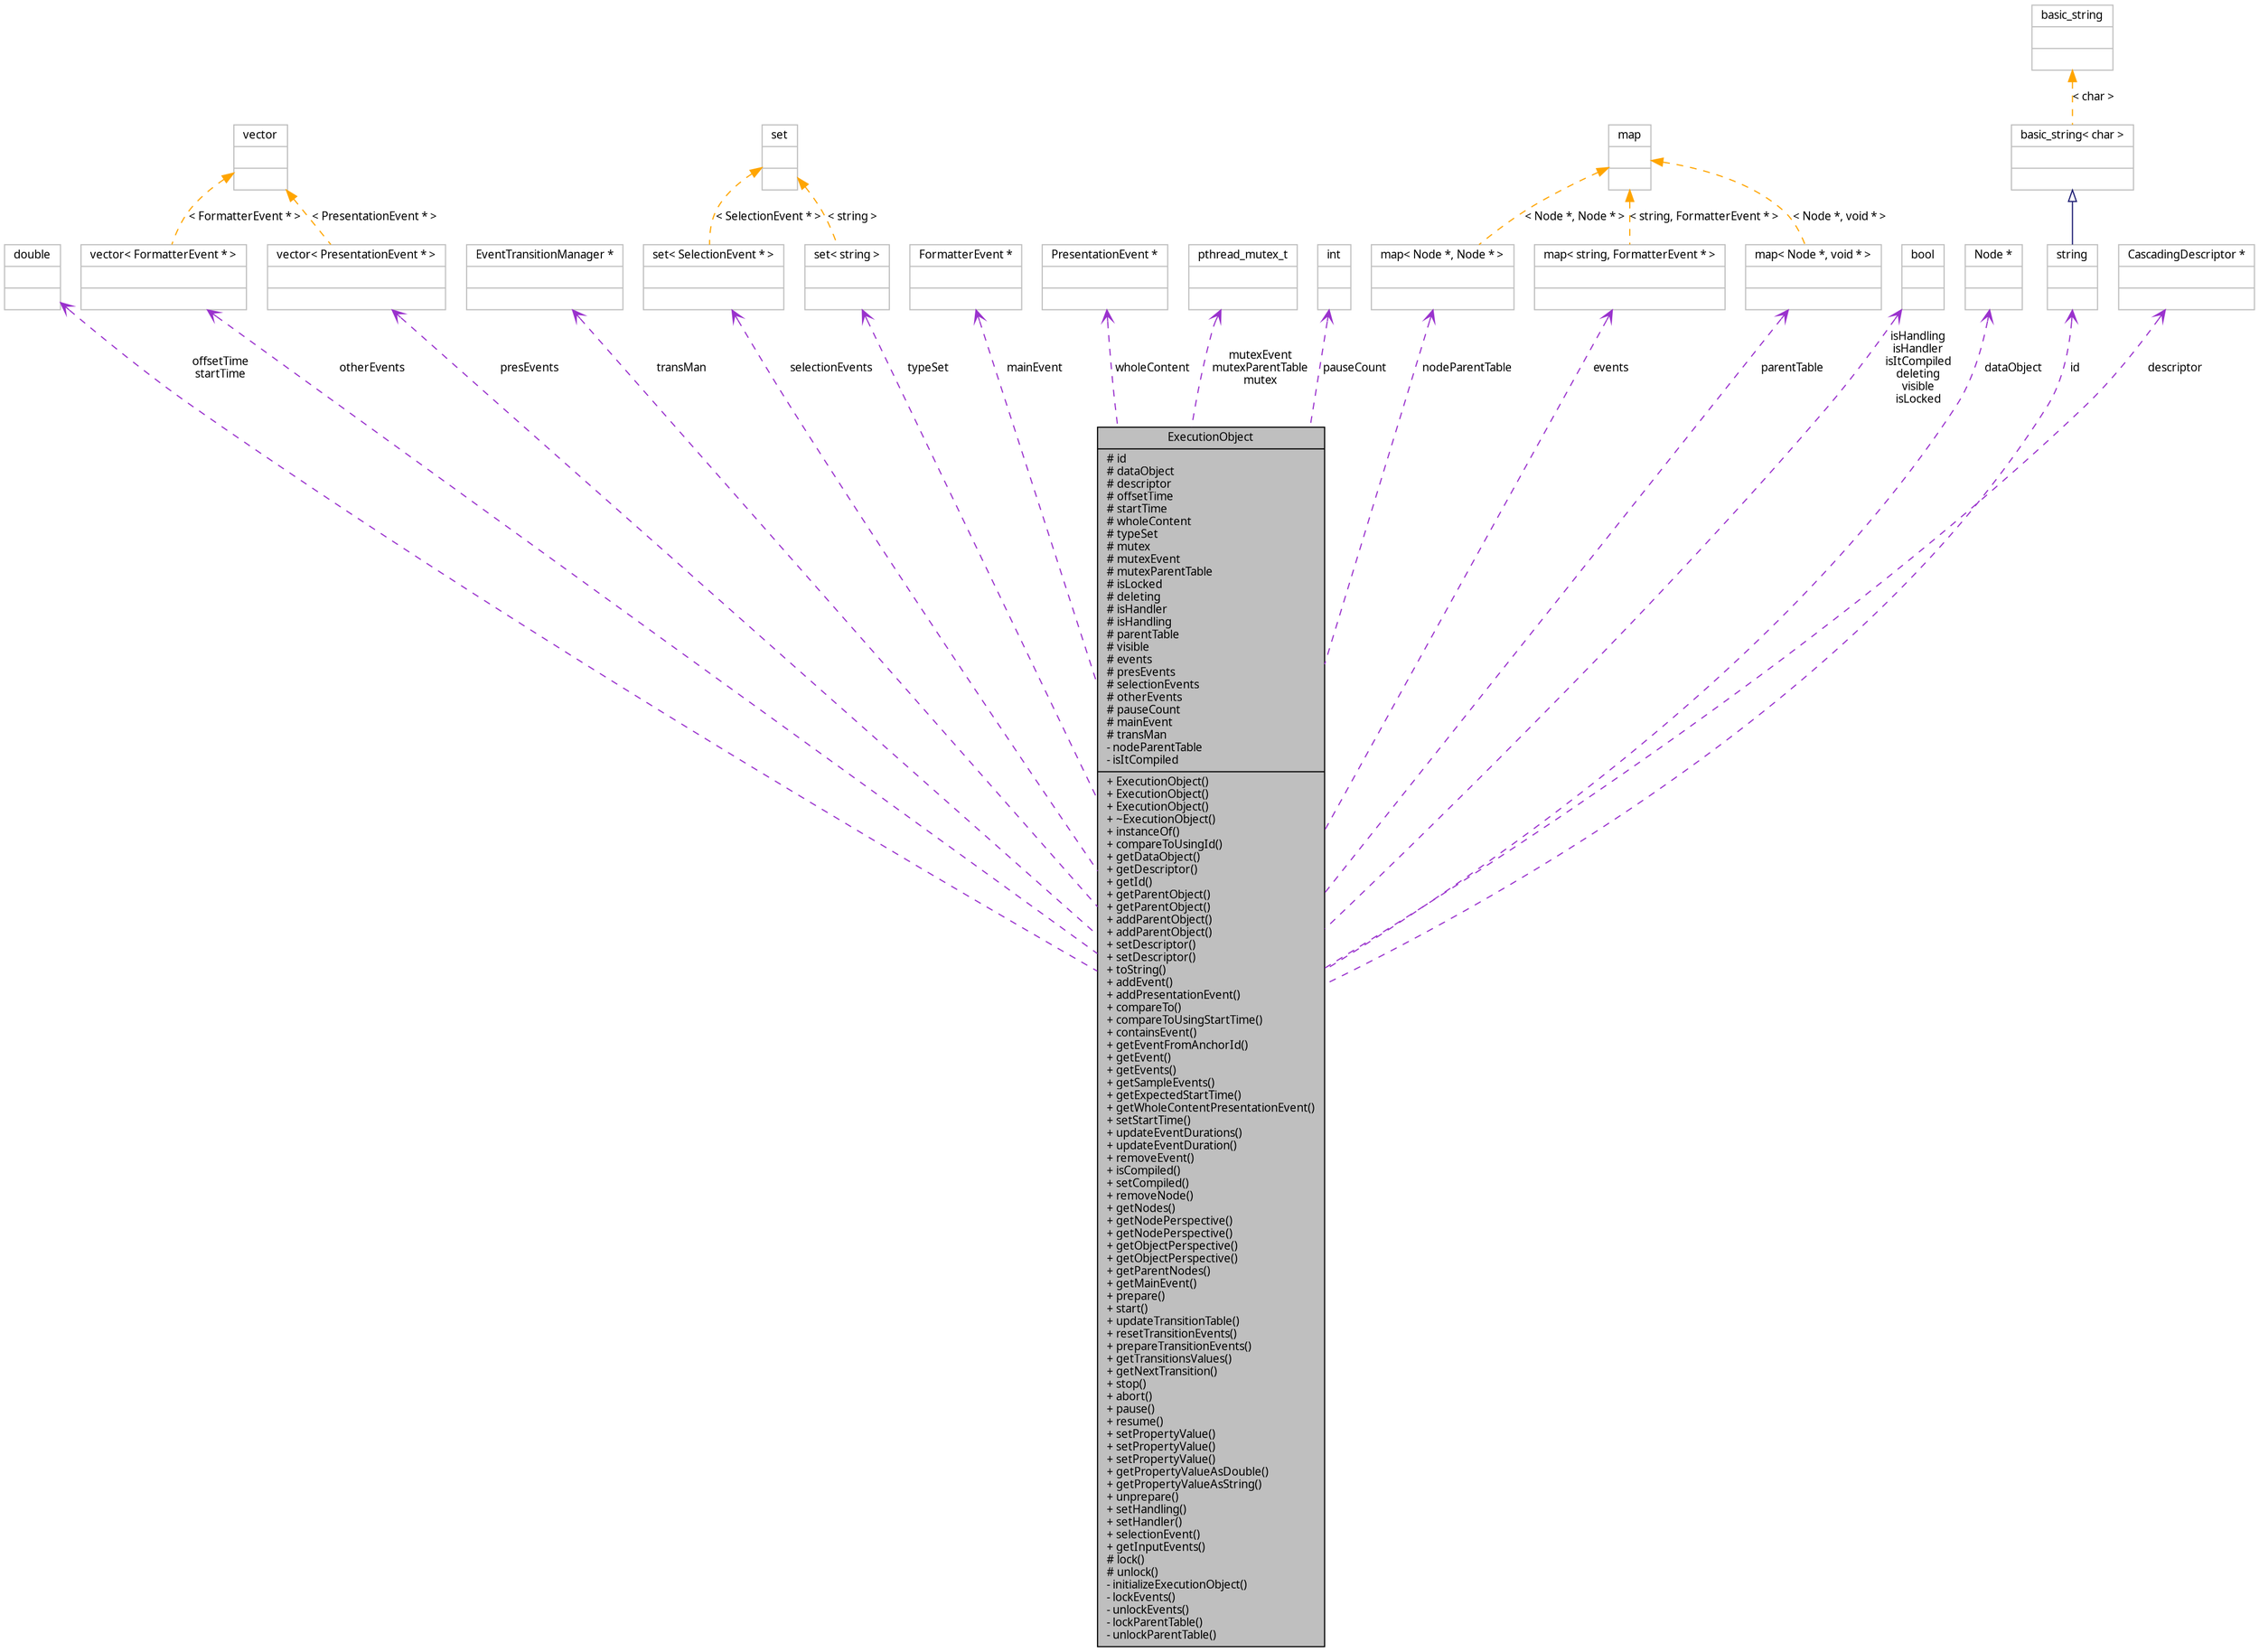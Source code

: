 digraph G
{
  edge [fontname="FreeSans.ttf",fontsize=10,labelfontname="FreeSans.ttf",labelfontsize=10];
  node [fontname="FreeSans.ttf",fontsize=10,shape=record];
  Node1 [label="{ExecutionObject\n|# id\l# dataObject\l# descriptor\l# offsetTime\l# startTime\l# wholeContent\l# typeSet\l# mutex\l# mutexEvent\l# mutexParentTable\l# isLocked\l# deleting\l# isHandler\l# isHandling\l# parentTable\l# visible\l# events\l# presEvents\l# selectionEvents\l# otherEvents\l# pauseCount\l# mainEvent\l# transMan\l- nodeParentTable\l- isItCompiled\l|+ ExecutionObject()\l+ ExecutionObject()\l+ ExecutionObject()\l+ ~ExecutionObject()\l+ instanceOf()\l+ compareToUsingId()\l+ getDataObject()\l+ getDescriptor()\l+ getId()\l+ getParentObject()\l+ getParentObject()\l+ addParentObject()\l+ addParentObject()\l+ setDescriptor()\l+ setDescriptor()\l+ toString()\l+ addEvent()\l+ addPresentationEvent()\l+ compareTo()\l+ compareToUsingStartTime()\l+ containsEvent()\l+ getEventFromAnchorId()\l+ getEvent()\l+ getEvents()\l+ getSampleEvents()\l+ getExpectedStartTime()\l+ getWholeContentPresentationEvent()\l+ setStartTime()\l+ updateEventDurations()\l+ updateEventDuration()\l+ removeEvent()\l+ isCompiled()\l+ setCompiled()\l+ removeNode()\l+ getNodes()\l+ getNodePerspective()\l+ getNodePerspective()\l+ getObjectPerspective()\l+ getObjectPerspective()\l+ getParentNodes()\l+ getMainEvent()\l+ prepare()\l+ start()\l+ updateTransitionTable()\l+ resetTransitionEvents()\l+ prepareTransitionEvents()\l+ getTransitionsValues()\l+ getNextTransition()\l+ stop()\l+ abort()\l+ pause()\l+ resume()\l+ setPropertyValue()\l+ setPropertyValue()\l+ setPropertyValue()\l+ getPropertyValueAsDouble()\l+ getPropertyValueAsString()\l+ unprepare()\l+ setHandling()\l+ setHandler()\l+ selectionEvent()\l+ getInputEvents()\l# lock()\l# unlock()\l- initializeExecutionObject()\l- lockEvents()\l- unlockEvents()\l- lockParentTable()\l- unlockParentTable()\l}",height=0.2,width=0.4,color="black", fillcolor="grey75", style="filled" fontcolor="black"];
  Node2 -> Node1 [dir=back,color="darkorchid3",fontsize=10,style="dashed",label="offsetTime\nstartTime",arrowtail="open",fontname="FreeSans.ttf"];
  Node2 [label="{double\n||}",height=0.2,width=0.4,color="grey75", fillcolor="white", style="filled"];
  Node3 -> Node1 [dir=back,color="darkorchid3",fontsize=10,style="dashed",label="otherEvents",arrowtail="open",fontname="FreeSans.ttf"];
  Node3 [label="{vector\< FormatterEvent * \>\n||}",height=0.2,width=0.4,color="grey75", fillcolor="white", style="filled"];
  Node4 -> Node3 [dir=back,color="orange",fontsize=10,style="dashed",label="\< FormatterEvent * \>",fontname="FreeSans.ttf"];
  Node4 [label="{vector\n||}",height=0.2,width=0.4,color="grey75", fillcolor="white", style="filled",tooltip="STL class."];
  Node5 -> Node1 [dir=back,color="darkorchid3",fontsize=10,style="dashed",label="transMan",arrowtail="open",fontname="FreeSans.ttf"];
  Node5 [label="{EventTransitionManager *\n||}",height=0.2,width=0.4,color="grey75", fillcolor="white", style="filled"];
  Node6 -> Node1 [dir=back,color="darkorchid3",fontsize=10,style="dashed",label="selectionEvents",arrowtail="open",fontname="FreeSans.ttf"];
  Node6 [label="{set\< SelectionEvent * \>\n||}",height=0.2,width=0.4,color="grey75", fillcolor="white", style="filled"];
  Node7 -> Node6 [dir=back,color="orange",fontsize=10,style="dashed",label="\< SelectionEvent * \>",fontname="FreeSans.ttf"];
  Node7 [label="{set\n||}",height=0.2,width=0.4,color="grey75", fillcolor="white", style="filled",tooltip="STL class."];
  Node8 -> Node1 [dir=back,color="darkorchid3",fontsize=10,style="dashed",label="presEvents",arrowtail="open",fontname="FreeSans.ttf"];
  Node8 [label="{vector\< PresentationEvent * \>\n||}",height=0.2,width=0.4,color="grey75", fillcolor="white", style="filled"];
  Node4 -> Node8 [dir=back,color="orange",fontsize=10,style="dashed",label="\< PresentationEvent * \>",fontname="FreeSans.ttf"];
  Node9 -> Node1 [dir=back,color="darkorchid3",fontsize=10,style="dashed",label="typeSet",arrowtail="open",fontname="FreeSans.ttf"];
  Node9 [label="{set\< string \>\n||}",height=0.2,width=0.4,color="grey75", fillcolor="white", style="filled"];
  Node7 -> Node9 [dir=back,color="orange",fontsize=10,style="dashed",label="\< string \>",fontname="FreeSans.ttf"];
  Node10 -> Node1 [dir=back,color="darkorchid3",fontsize=10,style="dashed",label="mainEvent",arrowtail="open",fontname="FreeSans.ttf"];
  Node10 [label="{FormatterEvent *\n||}",height=0.2,width=0.4,color="grey75", fillcolor="white", style="filled"];
  Node11 -> Node1 [dir=back,color="darkorchid3",fontsize=10,style="dashed",label="wholeContent",arrowtail="open",fontname="FreeSans.ttf"];
  Node11 [label="{PresentationEvent *\n||}",height=0.2,width=0.4,color="grey75", fillcolor="white", style="filled"];
  Node12 -> Node1 [dir=back,color="darkorchid3",fontsize=10,style="dashed",label="mutexEvent\nmutexParentTable\nmutex",arrowtail="open",fontname="FreeSans.ttf"];
  Node12 [label="{pthread_mutex_t\n||}",height=0.2,width=0.4,color="grey75", fillcolor="white", style="filled"];
  Node13 -> Node1 [dir=back,color="darkorchid3",fontsize=10,style="dashed",label="pauseCount",arrowtail="open",fontname="FreeSans.ttf"];
  Node13 [label="{int\n||}",height=0.2,width=0.4,color="grey75", fillcolor="white", style="filled"];
  Node14 -> Node1 [dir=back,color="darkorchid3",fontsize=10,style="dashed",label="nodeParentTable",arrowtail="open",fontname="FreeSans.ttf"];
  Node14 [label="{map\< Node *, Node * \>\n||}",height=0.2,width=0.4,color="grey75", fillcolor="white", style="filled"];
  Node15 -> Node14 [dir=back,color="orange",fontsize=10,style="dashed",label="\< Node *, Node * \>",fontname="FreeSans.ttf"];
  Node15 [label="{map\n||}",height=0.2,width=0.4,color="grey75", fillcolor="white", style="filled",tooltip="STL class."];
  Node16 -> Node1 [dir=back,color="darkorchid3",fontsize=10,style="dashed",label="isHandling\nisHandler\nisItCompiled\ndeleting\nvisible\nisLocked",arrowtail="open",fontname="FreeSans.ttf"];
  Node16 [label="{bool\n||}",height=0.2,width=0.4,color="grey75", fillcolor="white", style="filled"];
  Node17 -> Node1 [dir=back,color="darkorchid3",fontsize=10,style="dashed",label="dataObject",arrowtail="open",fontname="FreeSans.ttf"];
  Node17 [label="{Node *\n||}",height=0.2,width=0.4,color="grey75", fillcolor="white", style="filled"];
  Node18 -> Node1 [dir=back,color="darkorchid3",fontsize=10,style="dashed",label="id",arrowtail="open",fontname="FreeSans.ttf"];
  Node18 [label="{string\n||}",height=0.2,width=0.4,color="grey75", fillcolor="white", style="filled",tooltip="STL class."];
  Node19 -> Node18 [dir=back,color="midnightblue",fontsize=10,style="solid",arrowtail="empty",fontname="FreeSans.ttf"];
  Node19 [label="{basic_string\< char \>\n||}",height=0.2,width=0.4,color="grey75", fillcolor="white", style="filled"];
  Node20 -> Node19 [dir=back,color="orange",fontsize=10,style="dashed",label="\< char \>",fontname="FreeSans.ttf"];
  Node20 [label="{basic_string\n||}",height=0.2,width=0.4,color="grey75", fillcolor="white", style="filled",tooltip="STL class."];
  Node21 -> Node1 [dir=back,color="darkorchid3",fontsize=10,style="dashed",label="events",arrowtail="open",fontname="FreeSans.ttf"];
  Node21 [label="{map\< string, FormatterEvent * \>\n||}",height=0.2,width=0.4,color="grey75", fillcolor="white", style="filled"];
  Node15 -> Node21 [dir=back,color="orange",fontsize=10,style="dashed",label="\< string, FormatterEvent * \>",fontname="FreeSans.ttf"];
  Node22 -> Node1 [dir=back,color="darkorchid3",fontsize=10,style="dashed",label="descriptor",arrowtail="open",fontname="FreeSans.ttf"];
  Node22 [label="{CascadingDescriptor *\n||}",height=0.2,width=0.4,color="grey75", fillcolor="white", style="filled"];
  Node23 -> Node1 [dir=back,color="darkorchid3",fontsize=10,style="dashed",label="parentTable",arrowtail="open",fontname="FreeSans.ttf"];
  Node23 [label="{map\< Node *, void * \>\n||}",height=0.2,width=0.4,color="grey75", fillcolor="white", style="filled"];
  Node15 -> Node23 [dir=back,color="orange",fontsize=10,style="dashed",label="\< Node *, void * \>",fontname="FreeSans.ttf"];
}
